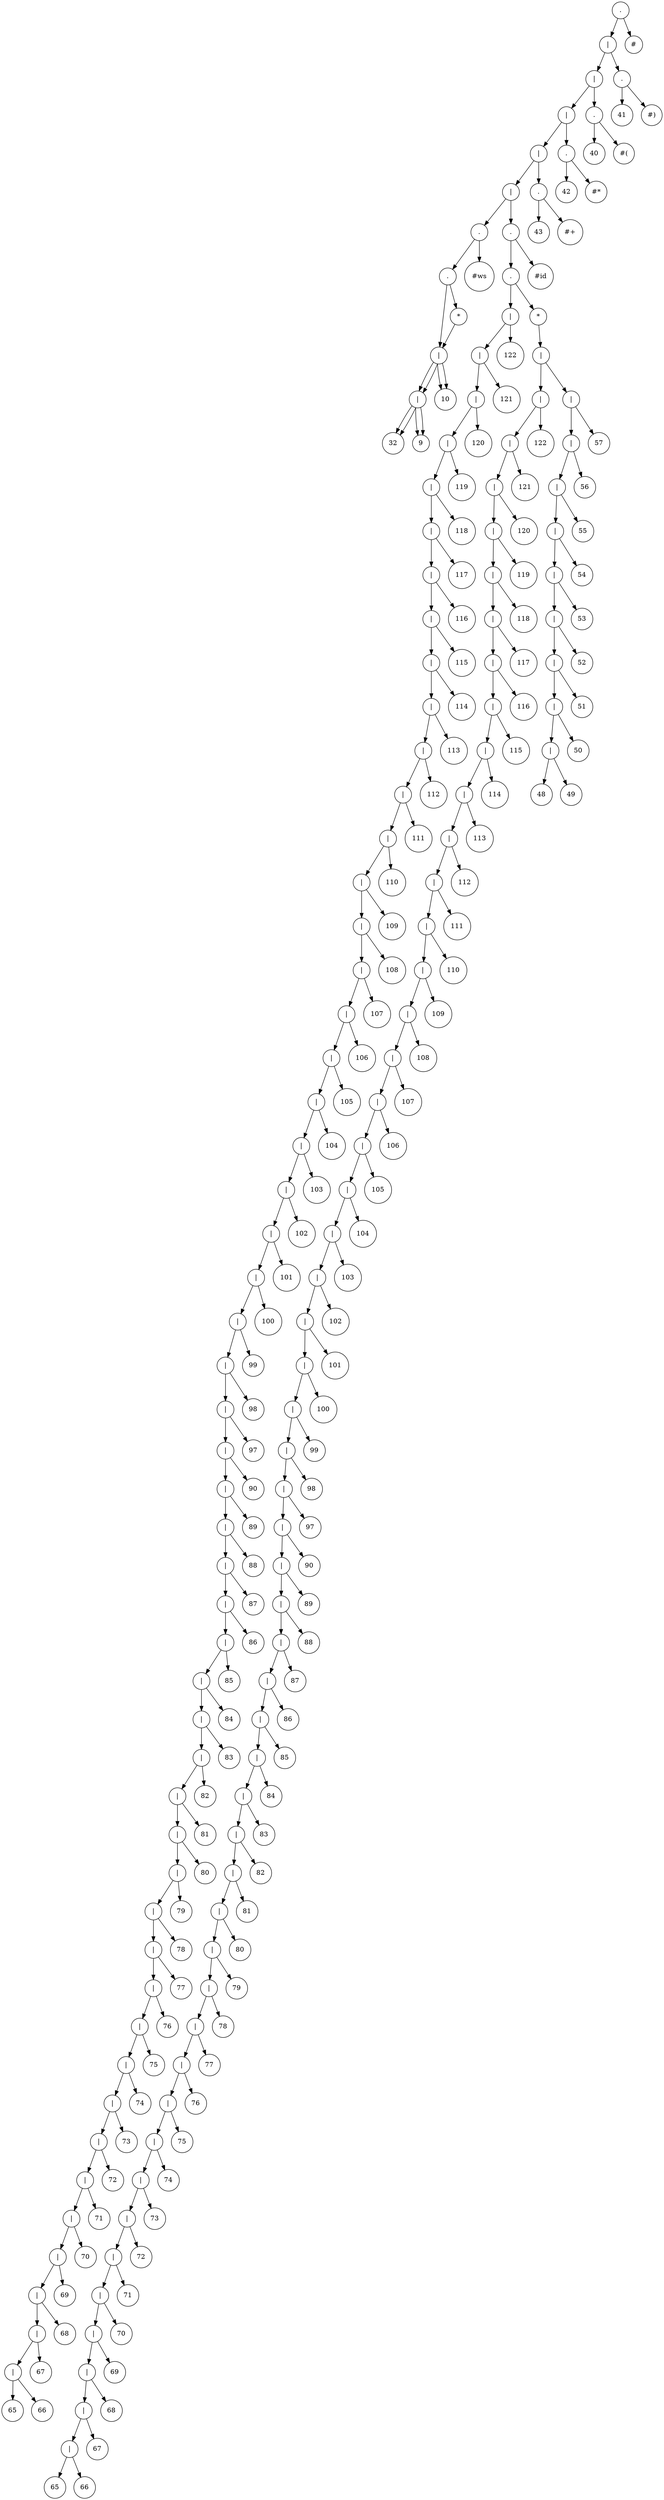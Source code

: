 // resultado
digraph "results/treeDFADirect" {
	graph [rankdir=TB]
	1521159998528 [label="." shape=circle]
	1521159998624 [label="|" shape=circle]
	1521159998816 [label="|" shape=circle]
	1521159999008 [label="|" shape=circle]
	1521159999200 [label="|" shape=circle]
	1521159999392 [label="|" shape=circle]
	1521160000736 [label="." shape=circle]
	1521160000592 [label="." shape=circle]
	1521160000544 [label="|" shape=circle]
	1521160000448 [label="|" shape=circle]
	1521160000352 [label=32 shape=circle]
	1521160000448 -> 1521160000352
	1521160000400 [label=9 shape=circle]
	1521160000448 -> 1521160000400
	1521160000544 -> 1521160000448
	1521160000496 [label=10 shape=circle]
	1521160000544 -> 1521160000496
	1521160000592 -> 1521160000544
	1521160000640 [label="*" shape=circle]
	1521160000544 [label="|" shape=circle]
	1521160000448 [label="|" shape=circle]
	1521160000352 [label=32 shape=circle]
	1521160000448 -> 1521160000352
	1521160000400 [label=9 shape=circle]
	1521160000448 -> 1521160000400
	1521160000544 -> 1521160000448
	1521160000496 [label=10 shape=circle]
	1521160000544 -> 1521160000496
	1521160000640 -> 1521160000544
	1521160000592 -> 1521160000640
	1521160000736 -> 1521160000592
	1521160000688 [label="#ws" shape=circle]
	1521160000736 -> 1521160000688
	1521159999392 -> 1521160000736
	1521159999440 [label="." shape=circle]
	1521159999536 [label="." shape=circle]
	1521160008080 [label="|" shape=circle]
	1521160008176 [label="|" shape=circle]
	1521160008272 [label="|" shape=circle]
	1521160008368 [label="|" shape=circle]
	1521160008464 [label="|" shape=circle]
	1521160008560 [label="|" shape=circle]
	1521160008656 [label="|" shape=circle]
	1521160008752 [label="|" shape=circle]
	1521160008848 [label="|" shape=circle]
	1521160008944 [label="|" shape=circle]
	1521160009040 [label="|" shape=circle]
	1521160009136 [label="|" shape=circle]
	1521160009232 [label="|" shape=circle]
	1521160009328 [label="|" shape=circle]
	1521160009424 [label="|" shape=circle]
	1521160009520 [label="|" shape=circle]
	1521160009616 [label="|" shape=circle]
	1521160009712 [label="|" shape=circle]
	1521160009808 [label="|" shape=circle]
	1521160009904 [label="|" shape=circle]
	1521160010000 [label="|" shape=circle]
	1521160010096 [label="|" shape=circle]
	1521160010192 [label="|" shape=circle]
	1521160010288 [label="|" shape=circle]
	1521160010384 [label="|" shape=circle]
	1521160010480 [label="|" shape=circle]
	1521160010576 [label="|" shape=circle]
	1521160010672 [label="|" shape=circle]
	1521160010768 [label="|" shape=circle]
	1521160010864 [label="|" shape=circle]
	1521160010960 [label="|" shape=circle]
	1521160011728 [label="|" shape=circle]
	1521160002608 [label="|" shape=circle]
	1521160002512 [label="|" shape=circle]
	1521160002416 [label="|" shape=circle]
	1521160002320 [label="|" shape=circle]
	1521160002224 [label="|" shape=circle]
	1521160002128 [label="|" shape=circle]
	1521160002032 [label="|" shape=circle]
	1521160001936 [label="|" shape=circle]
	1521160001840 [label="|" shape=circle]
	1521160001744 [label="|" shape=circle]
	1521160001648 [label="|" shape=circle]
	1521160001552 [label="|" shape=circle]
	1521160001456 [label="|" shape=circle]
	1521160001360 [label="|" shape=circle]
	1521160001264 [label="|" shape=circle]
	1521160001168 [label="|" shape=circle]
	1521160001072 [label="|" shape=circle]
	1521160000976 [label="|" shape=circle]
	1521160000880 [label="|" shape=circle]
	1521160000784 [label=65 shape=circle]
	1521160000880 -> 1521160000784
	1521160000832 [label=66 shape=circle]
	1521160000880 -> 1521160000832
	1521160000976 -> 1521160000880
	1521160000928 [label=67 shape=circle]
	1521160000976 -> 1521160000928
	1521160001072 -> 1521160000976
	1521160001024 [label=68 shape=circle]
	1521160001072 -> 1521160001024
	1521160001168 -> 1521160001072
	1521160001120 [label=69 shape=circle]
	1521160001168 -> 1521160001120
	1521160001264 -> 1521160001168
	1521160001216 [label=70 shape=circle]
	1521160001264 -> 1521160001216
	1521160001360 -> 1521160001264
	1521160001312 [label=71 shape=circle]
	1521160001360 -> 1521160001312
	1521160001456 -> 1521160001360
	1521160001408 [label=72 shape=circle]
	1521160001456 -> 1521160001408
	1521160001552 -> 1521160001456
	1521160001504 [label=73 shape=circle]
	1521160001552 -> 1521160001504
	1521160001648 -> 1521160001552
	1521160001600 [label=74 shape=circle]
	1521160001648 -> 1521160001600
	1521160001744 -> 1521160001648
	1521160001696 [label=75 shape=circle]
	1521160001744 -> 1521160001696
	1521160001840 -> 1521160001744
	1521160001792 [label=76 shape=circle]
	1521160001840 -> 1521160001792
	1521160001936 -> 1521160001840
	1521160001888 [label=77 shape=circle]
	1521160001936 -> 1521160001888
	1521160002032 -> 1521160001936
	1521160001984 [label=78 shape=circle]
	1521160002032 -> 1521160001984
	1521160002128 -> 1521160002032
	1521160002080 [label=79 shape=circle]
	1521160002128 -> 1521160002080
	1521160002224 -> 1521160002128
	1521160002176 [label=80 shape=circle]
	1521160002224 -> 1521160002176
	1521160002320 -> 1521160002224
	1521160002272 [label=81 shape=circle]
	1521160002320 -> 1521160002272
	1521160002416 -> 1521160002320
	1521160002368 [label=82 shape=circle]
	1521160002416 -> 1521160002368
	1521160002512 -> 1521160002416
	1521160002464 [label=83 shape=circle]
	1521160002512 -> 1521160002464
	1521160002608 -> 1521160002512
	1521160002560 [label=84 shape=circle]
	1521160002608 -> 1521160002560
	1521160011728 -> 1521160002608
	1521160002656 [label=85 shape=circle]
	1521160011728 -> 1521160002656
	1521160010960 -> 1521160011728
	1521160011008 [label=86 shape=circle]
	1521160010960 -> 1521160011008
	1521160010864 -> 1521160010960
	1521160010912 [label=87 shape=circle]
	1521160010864 -> 1521160010912
	1521160010768 -> 1521160010864
	1521160010816 [label=88 shape=circle]
	1521160010768 -> 1521160010816
	1521160010672 -> 1521160010768
	1521160010720 [label=89 shape=circle]
	1521160010672 -> 1521160010720
	1521160010576 -> 1521160010672
	1521160010624 [label=90 shape=circle]
	1521160010576 -> 1521160010624
	1521160010480 -> 1521160010576
	1521160010528 [label=97 shape=circle]
	1521160010480 -> 1521160010528
	1521160010384 -> 1521160010480
	1521160010432 [label=98 shape=circle]
	1521160010384 -> 1521160010432
	1521160010288 -> 1521160010384
	1521160010336 [label=99 shape=circle]
	1521160010288 -> 1521160010336
	1521160010192 -> 1521160010288
	1521160010240 [label=100 shape=circle]
	1521160010192 -> 1521160010240
	1521160010096 -> 1521160010192
	1521160010144 [label=101 shape=circle]
	1521160010096 -> 1521160010144
	1521160010000 -> 1521160010096
	1521160010048 [label=102 shape=circle]
	1521160010000 -> 1521160010048
	1521160009904 -> 1521160010000
	1521160009952 [label=103 shape=circle]
	1521160009904 -> 1521160009952
	1521160009808 -> 1521160009904
	1521160009856 [label=104 shape=circle]
	1521160009808 -> 1521160009856
	1521160009712 -> 1521160009808
	1521160009760 [label=105 shape=circle]
	1521160009712 -> 1521160009760
	1521160009616 -> 1521160009712
	1521160009664 [label=106 shape=circle]
	1521160009616 -> 1521160009664
	1521160009520 -> 1521160009616
	1521160009568 [label=107 shape=circle]
	1521160009520 -> 1521160009568
	1521160009424 -> 1521160009520
	1521160009472 [label=108 shape=circle]
	1521160009424 -> 1521160009472
	1521160009328 -> 1521160009424
	1521160009376 [label=109 shape=circle]
	1521160009328 -> 1521160009376
	1521160009232 -> 1521160009328
	1521160009280 [label=110 shape=circle]
	1521160009232 -> 1521160009280
	1521160009136 -> 1521160009232
	1521160009184 [label=111 shape=circle]
	1521160009136 -> 1521160009184
	1521160009040 -> 1521160009136
	1521160009088 [label=112 shape=circle]
	1521160009040 -> 1521160009088
	1521160008944 -> 1521160009040
	1521160008992 [label=113 shape=circle]
	1521160008944 -> 1521160008992
	1521160008848 -> 1521160008944
	1521160008896 [label=114 shape=circle]
	1521160008848 -> 1521160008896
	1521160008752 -> 1521160008848
	1521160008800 [label=115 shape=circle]
	1521160008752 -> 1521160008800
	1521160008656 -> 1521160008752
	1521160008704 [label=116 shape=circle]
	1521160008656 -> 1521160008704
	1521160008560 -> 1521160008656
	1521160008608 [label=117 shape=circle]
	1521160008560 -> 1521160008608
	1521160008464 -> 1521160008560
	1521160008512 [label=118 shape=circle]
	1521160008464 -> 1521160008512
	1521160008368 -> 1521160008464
	1521160008416 [label=119 shape=circle]
	1521160008368 -> 1521160008416
	1521160008272 -> 1521160008368
	1521160008320 [label=120 shape=circle]
	1521160008272 -> 1521160008320
	1521160008176 -> 1521160008272
	1521160008224 [label=121 shape=circle]
	1521160008176 -> 1521160008224
	1521160008080 -> 1521160008176
	1521160008128 [label=122 shape=circle]
	1521160008080 -> 1521160008128
	1521159999536 -> 1521160008080
	1521159999584 [label="*" shape=circle]
	1521159999632 [label="|" shape=circle]
	1521160003136 [label="|" shape=circle]
	1521160003232 [label="|" shape=circle]
	1521160003328 [label="|" shape=circle]
	1521160003424 [label="|" shape=circle]
	1521160003520 [label="|" shape=circle]
	1521160003616 [label="|" shape=circle]
	1521160003712 [label="|" shape=circle]
	1521160003808 [label="|" shape=circle]
	1521160003904 [label="|" shape=circle]
	1521160004000 [label="|" shape=circle]
	1521160004096 [label="|" shape=circle]
	1521160004192 [label="|" shape=circle]
	1521160004288 [label="|" shape=circle]
	1521160004384 [label="|" shape=circle]
	1521160004480 [label="|" shape=circle]
	1521160004576 [label="|" shape=circle]
	1521160004672 [label="|" shape=circle]
	1521160004768 [label="|" shape=circle]
	1521160004864 [label="|" shape=circle]
	1521160004960 [label="|" shape=circle]
	1521160005056 [label="|" shape=circle]
	1521160005152 [label="|" shape=circle]
	1521160005248 [label="|" shape=circle]
	1521160005344 [label="|" shape=circle]
	1521160005440 [label="|" shape=circle]
	1521160005536 [label="|" shape=circle]
	1521160005632 [label="|" shape=circle]
	1521160005728 [label="|" shape=circle]
	1521160005824 [label="|" shape=circle]
	1521160005920 [label="|" shape=circle]
	1521160006016 [label="|" shape=circle]
	1521160006112 [label="|" shape=circle]
	1521160006208 [label="|" shape=circle]
	1521160006304 [label="|" shape=circle]
	1521160006400 [label="|" shape=circle]
	1521160006496 [label="|" shape=circle]
	1521160006592 [label="|" shape=circle]
	1521160006688 [label="|" shape=circle]
	1521160006784 [label="|" shape=circle]
	1521160006880 [label="|" shape=circle]
	1521160006976 [label="|" shape=circle]
	1521160007072 [label="|" shape=circle]
	1521160007168 [label="|" shape=circle]
	1521160007264 [label="|" shape=circle]
	1521160007360 [label="|" shape=circle]
	1521160007456 [label="|" shape=circle]
	1521160007552 [label="|" shape=circle]
	1521160007648 [label="|" shape=circle]
	1521160007744 [label="|" shape=circle]
	1521160007840 [label="|" shape=circle]
	1521160007936 [label="|" shape=circle]
	1521160008032 [label=65 shape=circle]
	1521160007936 -> 1521160008032
	1521160007984 [label=66 shape=circle]
	1521160007936 -> 1521160007984
	1521160007840 -> 1521160007936
	1521160007888 [label=67 shape=circle]
	1521160007840 -> 1521160007888
	1521160007744 -> 1521160007840
	1521160007792 [label=68 shape=circle]
	1521160007744 -> 1521160007792
	1521160007648 -> 1521160007744
	1521160007696 [label=69 shape=circle]
	1521160007648 -> 1521160007696
	1521160007552 -> 1521160007648
	1521160007600 [label=70 shape=circle]
	1521160007552 -> 1521160007600
	1521160007456 -> 1521160007552
	1521160007504 [label=71 shape=circle]
	1521160007456 -> 1521160007504
	1521160007360 -> 1521160007456
	1521160007408 [label=72 shape=circle]
	1521160007360 -> 1521160007408
	1521160007264 -> 1521160007360
	1521160007312 [label=73 shape=circle]
	1521160007264 -> 1521160007312
	1521160007168 -> 1521160007264
	1521160007216 [label=74 shape=circle]
	1521160007168 -> 1521160007216
	1521160007072 -> 1521160007168
	1521160007120 [label=75 shape=circle]
	1521160007072 -> 1521160007120
	1521160006976 -> 1521160007072
	1521160007024 [label=76 shape=circle]
	1521160006976 -> 1521160007024
	1521160006880 -> 1521160006976
	1521160006928 [label=77 shape=circle]
	1521160006880 -> 1521160006928
	1521160006784 -> 1521160006880
	1521160006832 [label=78 shape=circle]
	1521160006784 -> 1521160006832
	1521160006688 -> 1521160006784
	1521160006736 [label=79 shape=circle]
	1521160006688 -> 1521160006736
	1521160006592 -> 1521160006688
	1521160006640 [label=80 shape=circle]
	1521160006592 -> 1521160006640
	1521160006496 -> 1521160006592
	1521160006544 [label=81 shape=circle]
	1521160006496 -> 1521160006544
	1521160006400 -> 1521160006496
	1521160006448 [label=82 shape=circle]
	1521160006400 -> 1521160006448
	1521160006304 -> 1521160006400
	1521160006352 [label=83 shape=circle]
	1521160006304 -> 1521160006352
	1521160006208 -> 1521160006304
	1521160006256 [label=84 shape=circle]
	1521160006208 -> 1521160006256
	1521160006112 -> 1521160006208
	1521160006160 [label=85 shape=circle]
	1521160006112 -> 1521160006160
	1521160006016 -> 1521160006112
	1521160006064 [label=86 shape=circle]
	1521160006016 -> 1521160006064
	1521160005920 -> 1521160006016
	1521160005968 [label=87 shape=circle]
	1521160005920 -> 1521160005968
	1521160005824 -> 1521160005920
	1521160005872 [label=88 shape=circle]
	1521160005824 -> 1521160005872
	1521160005728 -> 1521160005824
	1521160005776 [label=89 shape=circle]
	1521160005728 -> 1521160005776
	1521160005632 -> 1521160005728
	1521160005680 [label=90 shape=circle]
	1521160005632 -> 1521160005680
	1521160005536 -> 1521160005632
	1521160005584 [label=97 shape=circle]
	1521160005536 -> 1521160005584
	1521160005440 -> 1521160005536
	1521160005488 [label=98 shape=circle]
	1521160005440 -> 1521160005488
	1521160005344 -> 1521160005440
	1521160005392 [label=99 shape=circle]
	1521160005344 -> 1521160005392
	1521160005248 -> 1521160005344
	1521160005296 [label=100 shape=circle]
	1521160005248 -> 1521160005296
	1521160005152 -> 1521160005248
	1521160005200 [label=101 shape=circle]
	1521160005152 -> 1521160005200
	1521160005056 -> 1521160005152
	1521160005104 [label=102 shape=circle]
	1521160005056 -> 1521160005104
	1521160004960 -> 1521160005056
	1521160005008 [label=103 shape=circle]
	1521160004960 -> 1521160005008
	1521160004864 -> 1521160004960
	1521160004912 [label=104 shape=circle]
	1521160004864 -> 1521160004912
	1521160004768 -> 1521160004864
	1521160004816 [label=105 shape=circle]
	1521160004768 -> 1521160004816
	1521160004672 -> 1521160004768
	1521160004720 [label=106 shape=circle]
	1521160004672 -> 1521160004720
	1521160004576 -> 1521160004672
	1521160004624 [label=107 shape=circle]
	1521160004576 -> 1521160004624
	1521160004480 -> 1521160004576
	1521160004528 [label=108 shape=circle]
	1521160004480 -> 1521160004528
	1521160004384 -> 1521160004480
	1521160004432 [label=109 shape=circle]
	1521160004384 -> 1521160004432
	1521160004288 -> 1521160004384
	1521160004336 [label=110 shape=circle]
	1521160004288 -> 1521160004336
	1521160004192 -> 1521160004288
	1521160004240 [label=111 shape=circle]
	1521160004192 -> 1521160004240
	1521160004096 -> 1521160004192
	1521160004144 [label=112 shape=circle]
	1521160004096 -> 1521160004144
	1521160004000 -> 1521160004096
	1521160004048 [label=113 shape=circle]
	1521160004000 -> 1521160004048
	1521160003904 -> 1521160004000
	1521160003952 [label=114 shape=circle]
	1521160003904 -> 1521160003952
	1521160003808 -> 1521160003904
	1521160003856 [label=115 shape=circle]
	1521160003808 -> 1521160003856
	1521160003712 -> 1521160003808
	1521160003760 [label=116 shape=circle]
	1521160003712 -> 1521160003760
	1521160003616 -> 1521160003712
	1521160003664 [label=117 shape=circle]
	1521160003616 -> 1521160003664
	1521160003520 -> 1521160003616
	1521160003568 [label=118 shape=circle]
	1521160003520 -> 1521160003568
	1521160003424 -> 1521160003520
	1521160003472 [label=119 shape=circle]
	1521160003424 -> 1521160003472
	1521160003328 -> 1521160003424
	1521160003376 [label=120 shape=circle]
	1521160003328 -> 1521160003376
	1521160003232 -> 1521160003328
	1521160003280 [label=121 shape=circle]
	1521160003232 -> 1521160003280
	1521160003136 -> 1521160003232
	1521160003184 [label=122 shape=circle]
	1521160003136 -> 1521160003184
	1521159999632 -> 1521160003136
	1521159999680 [label="|" shape=circle]
	1521159999776 [label="|" shape=circle]
	1521159999872 [label="|" shape=circle]
	1521159999968 [label="|" shape=circle]
	1521160000064 [label="|" shape=circle]
	1521160002704 [label="|" shape=circle]
	1521160002800 [label="|" shape=circle]
	1521160002896 [label="|" shape=circle]
	1521160002992 [label="|" shape=circle]
	1521160003088 [label=48 shape=circle]
	1521160002992 -> 1521160003088
	1521160003040 [label=49 shape=circle]
	1521160002992 -> 1521160003040
	1521160002896 -> 1521160002992
	1521160002944 [label=50 shape=circle]
	1521160002896 -> 1521160002944
	1521160002800 -> 1521160002896
	1521160002848 [label=51 shape=circle]
	1521160002800 -> 1521160002848
	1521160002704 -> 1521160002800
	1521160002752 [label=52 shape=circle]
	1521160002704 -> 1521160002752
	1521160000064 -> 1521160002704
	1521160000112 [label=53 shape=circle]
	1521160000064 -> 1521160000112
	1521159999968 -> 1521160000064
	1521160000016 [label=54 shape=circle]
	1521159999968 -> 1521160000016
	1521159999872 -> 1521159999968
	1521159999920 [label=55 shape=circle]
	1521159999872 -> 1521159999920
	1521159999776 -> 1521159999872
	1521159999824 [label=56 shape=circle]
	1521159999776 -> 1521159999824
	1521159999680 -> 1521159999776
	1521159999728 [label=57 shape=circle]
	1521159999680 -> 1521159999728
	1521159999632 -> 1521159999680
	1521159999584 -> 1521159999632
	1521159999536 -> 1521159999584
	1521159999440 -> 1521159999536
	1521159999488 [label="#id" shape=circle]
	1521159999440 -> 1521159999488
	1521159999392 -> 1521159999440
	1521159999200 -> 1521159999392
	1521159999248 [label="." shape=circle]
	1521159999344 [label=43 shape=circle]
	1521159999248 -> 1521159999344
	1521159999296 [label="#+" shape=circle]
	1521159999248 -> 1521159999296
	1521159999200 -> 1521159999248
	1521159999008 -> 1521159999200
	1521159999056 [label="." shape=circle]
	1521159999152 [label=42 shape=circle]
	1521159999056 -> 1521159999152
	1521159999104 [label="#*" shape=circle]
	1521159999056 -> 1521159999104
	1521159999008 -> 1521159999056
	1521159998816 -> 1521159999008
	1521159998864 [label="." shape=circle]
	1521159998960 [label=40 shape=circle]
	1521159998864 -> 1521159998960
	1521159998912 [label="#(" shape=circle]
	1521159998864 -> 1521159998912
	1521159998816 -> 1521159998864
	1521159998624 -> 1521159998816
	1521159998672 [label="." shape=circle]
	1521159998768 [label=41 shape=circle]
	1521159998672 -> 1521159998768
	1521159998720 [label="#)" shape=circle]
	1521159998672 -> 1521159998720
	1521159998624 -> 1521159998672
	1521159998528 -> 1521159998624
	1521159998576 [label="#" shape=circle]
	1521159998528 -> 1521159998576
}
